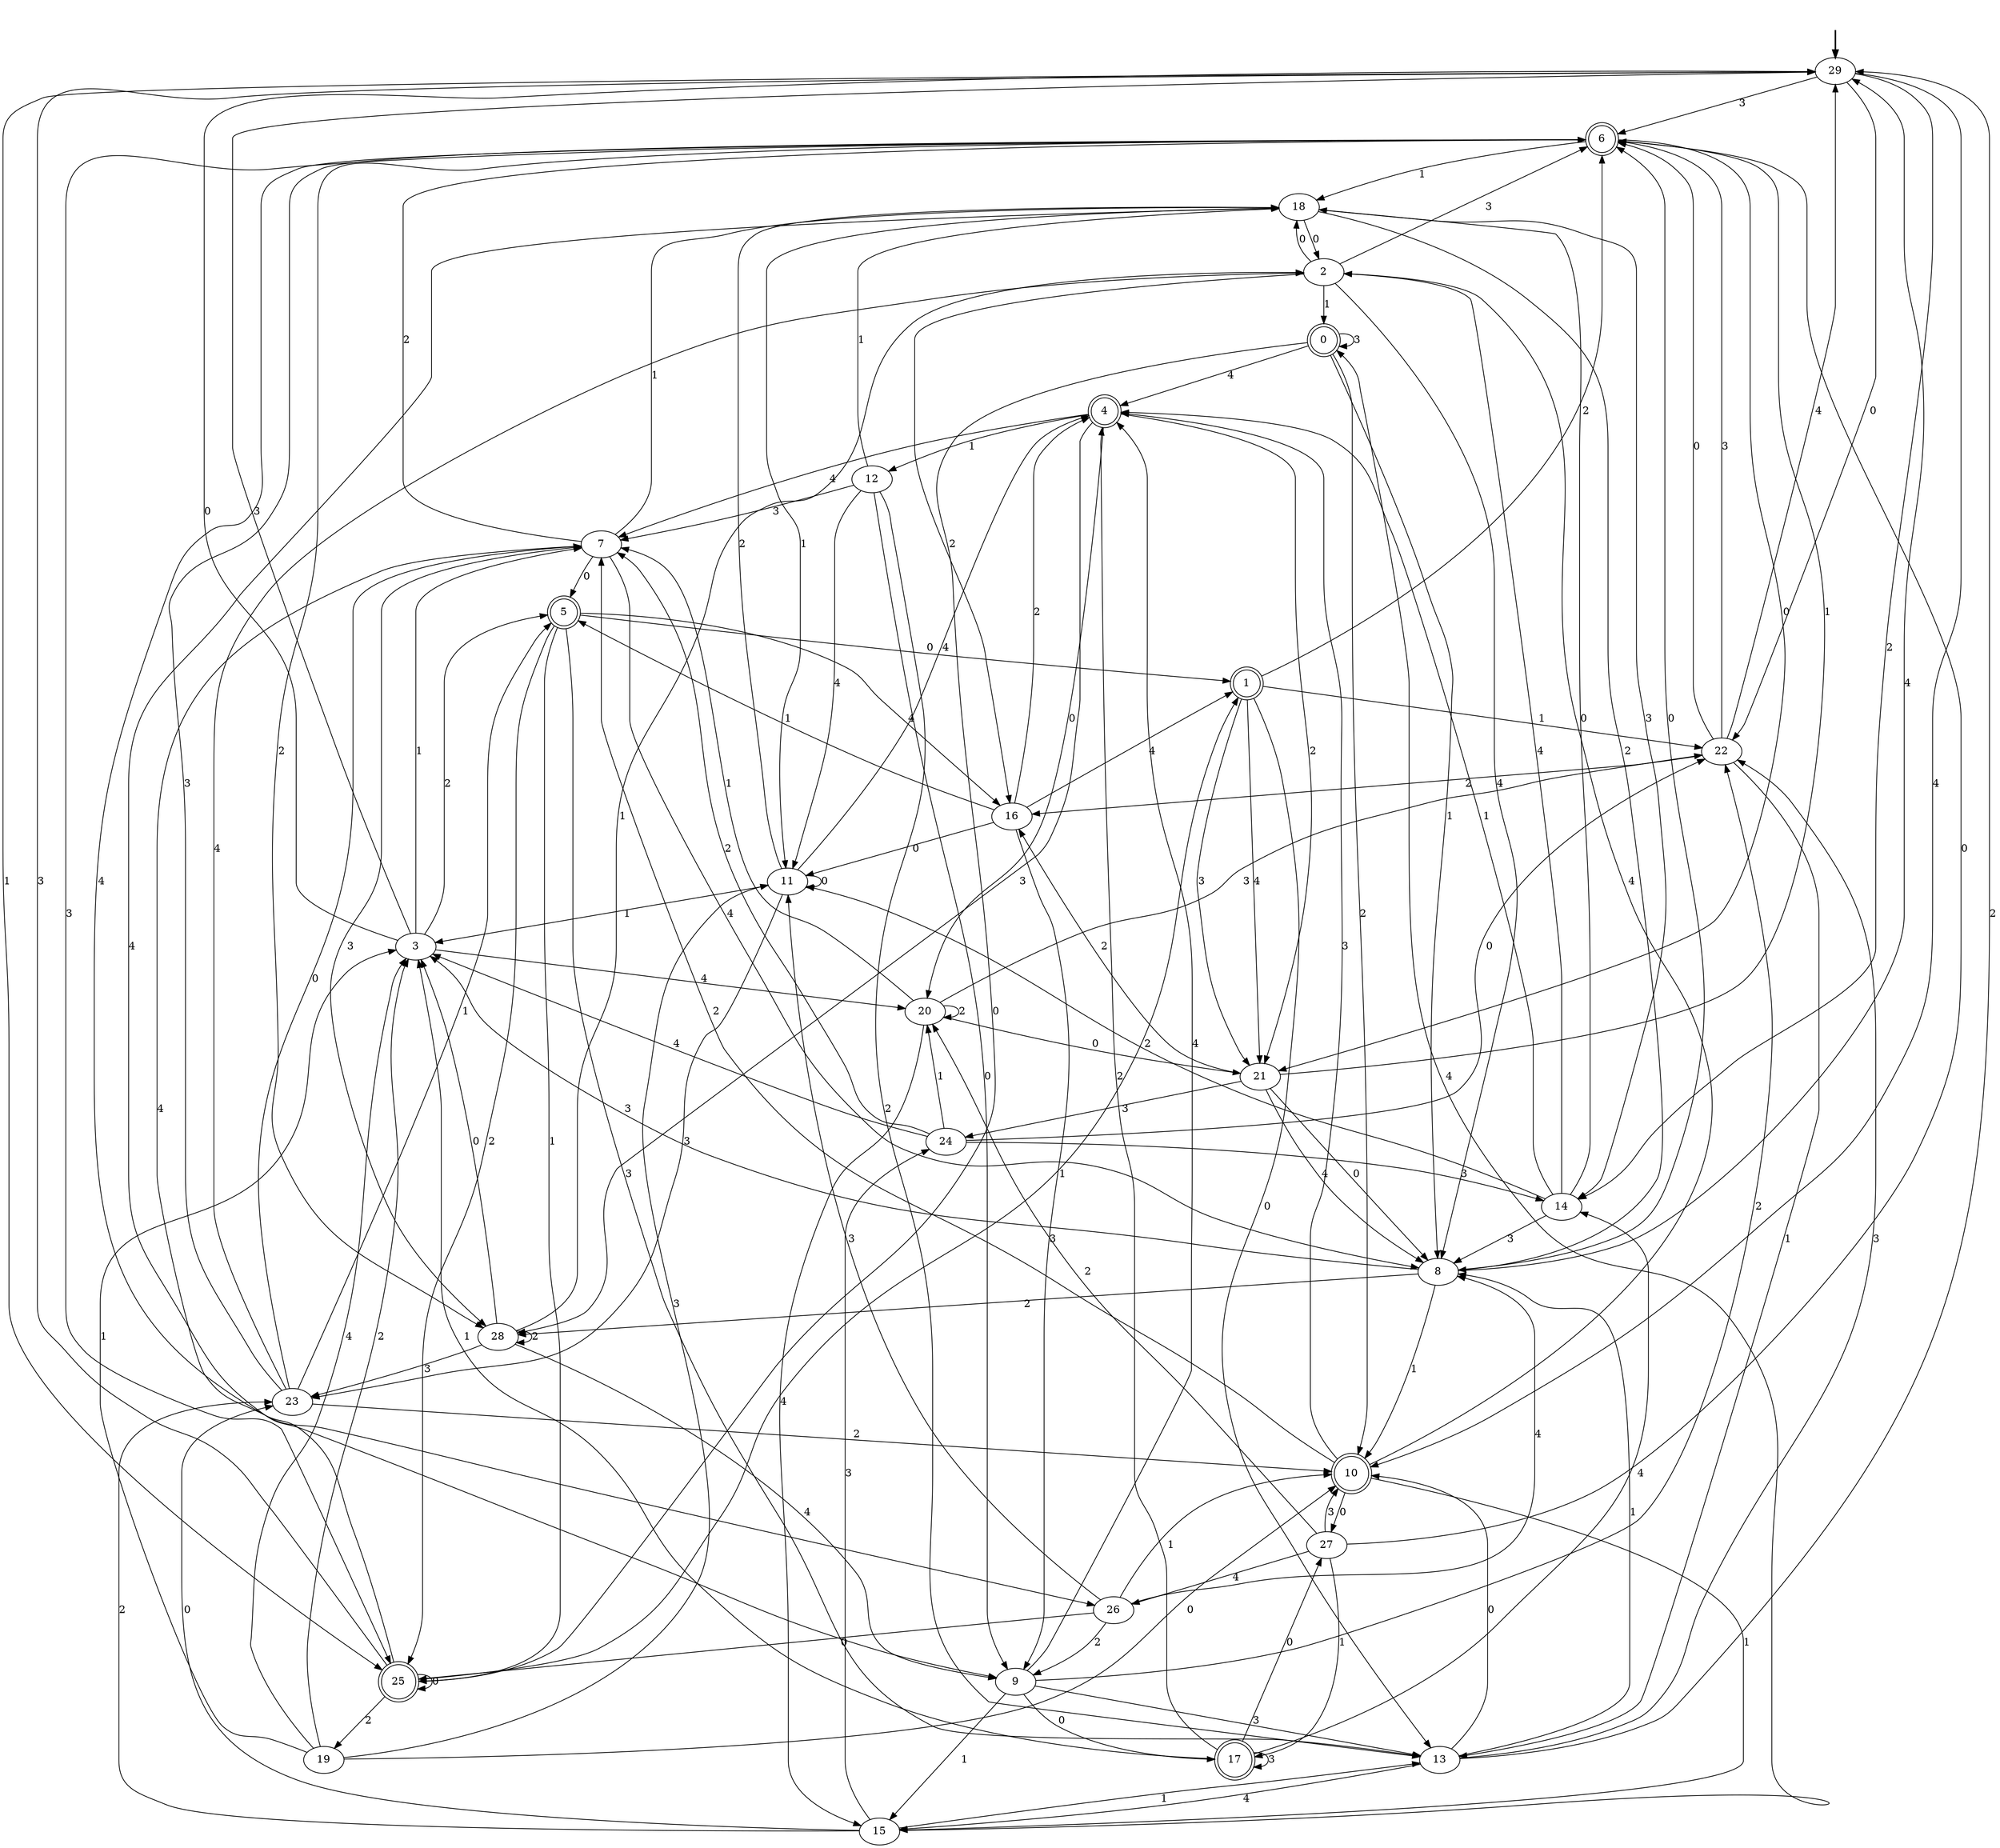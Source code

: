 digraph {
	fake [style=invisible]
	0 [shape=doublecircle]
	1 [shape=doublecircle]
	2
	3
	4 [shape=doublecircle]
	5 [shape=doublecircle]
	6 [shape=doublecircle]
	7
	8
	9
	10 [shape=doublecircle]
	11
	12
	13
	14
	15
	16
	17 [shape=doublecircle]
	18
	19
	20
	21
	22
	23
	24
	25 [shape=doublecircle]
	26
	27
	28
	29 [root=true]
	fake -> 29 [style=bold]
	27 -> 17 [label=1]
	28 -> 9 [label=4]
	16 -> 5 [label=1]
	11 -> 3 [label=1]
	18 -> 2 [label=0]
	22 -> 29 [label=4]
	17 -> 17 [label=3]
	11 -> 18 [label=2]
	24 -> 20 [label=1]
	20 -> 21 [label=0]
	3 -> 7 [label=1]
	28 -> 28 [label=2]
	7 -> 18 [label=1]
	5 -> 25 [label=1]
	8 -> 3 [label=3]
	1 -> 21 [label=3]
	3 -> 20 [label=4]
	24 -> 7 [label=2]
	12 -> 13 [label=2]
	9 -> 17 [label=0]
	1 -> 22 [label=1]
	7 -> 28 [label=3]
	8 -> 28 [label=2]
	14 -> 2 [label=4]
	0 -> 25 [label=0]
	25 -> 25 [label=0]
	0 -> 4 [label=4]
	24 -> 14 [label=3]
	25 -> 29 [label=3]
	22 -> 16 [label=2]
	13 -> 8 [label=1]
	13 -> 29 [label=2]
	24 -> 22 [label=0]
	29 -> 6 [label=3]
	15 -> 23 [label=2]
	12 -> 9 [label=0]
	23 -> 7 [label=0]
	7 -> 8 [label=4]
	29 -> 25 [label=1]
	18 -> 8 [label=2]
	16 -> 9 [label=3]
	27 -> 20 [label=2]
	8 -> 6 [label=0]
	9 -> 4 [label=4]
	24 -> 3 [label=4]
	18 -> 9 [label=4]
	10 -> 4 [label=3]
	10 -> 15 [label=1]
	15 -> 24 [label=3]
	19 -> 3 [label=2]
	20 -> 22 [label=3]
	1 -> 21 [label=4]
	4 -> 12 [label=1]
	3 -> 29 [label=3]
	19 -> 3 [label=1]
	0 -> 10 [label=2]
	21 -> 8 [label=0]
	20 -> 20 [label=2]
	25 -> 1 [label=1]
	4 -> 7 [label=4]
	23 -> 6 [label=3]
	14 -> 4 [label=1]
	11 -> 11 [label=0]
	16 -> 1 [label=4]
	20 -> 7 [label=1]
	21 -> 24 [label=3]
	27 -> 10 [label=3]
	17 -> 4 [label=2]
	26 -> 8 [label=4]
	8 -> 29 [label=4]
	22 -> 13 [label=1]
	25 -> 7 [label=4]
	28 -> 2 [label=1]
	15 -> 23 [label=0]
	6 -> 28 [label=2]
	2 -> 18 [label=0]
	4 -> 20 [label=0]
	19 -> 10 [label=0]
	11 -> 4 [label=4]
	16 -> 4 [label=2]
	29 -> 22 [label=0]
	14 -> 11 [label=2]
	29 -> 10 [label=4]
	15 -> 13 [label=1]
	10 -> 27 [label=0]
	5 -> 25 [label=2]
	2 -> 6 [label=3]
	17 -> 27 [label=0]
	6 -> 18 [label=1]
	5 -> 1 [label=0]
	6 -> 25 [label=3]
	25 -> 19 [label=2]
	27 -> 26 [label=4]
	23 -> 5 [label=1]
	12 -> 11 [label=4]
	18 -> 14 [label=3]
	20 -> 15 [label=4]
	28 -> 23 [label=3]
	29 -> 14 [label=2]
	21 -> 16 [label=2]
	9 -> 22 [label=2]
	13 -> 22 [label=3]
	27 -> 6 [label=0]
	7 -> 5 [label=0]
	21 -> 8 [label=4]
	1 -> 6 [label=2]
	5 -> 16 [label=4]
	2 -> 0 [label=1]
	4 -> 28 [label=3]
	23 -> 10 [label=2]
	28 -> 3 [label=0]
	12 -> 7 [label=3]
	12 -> 18 [label=1]
	23 -> 2 [label=4]
	26 -> 9 [label=2]
	9 -> 15 [label=1]
	17 -> 14 [label=4]
	10 -> 2 [label=4]
	11 -> 23 [label=3]
	15 -> 0 [label=4]
	0 -> 8 [label=1]
	16 -> 11 [label=0]
	14 -> 18 [label=0]
	3 -> 29 [label=0]
	21 -> 6 [label=1]
	19 -> 11 [label=3]
	13 -> 10 [label=0]
	22 -> 6 [label=0]
	18 -> 11 [label=1]
	9 -> 13 [label=3]
	0 -> 0 [label=3]
	17 -> 3 [label=1]
	7 -> 6 [label=2]
	6 -> 26 [label=4]
	2 -> 16 [label=2]
	6 -> 21 [label=0]
	2 -> 8 [label=4]
	26 -> 10 [label=1]
	4 -> 21 [label=2]
	1 -> 13 [label=0]
	22 -> 6 [label=3]
	8 -> 10 [label=1]
	10 -> 7 [label=2]
	14 -> 8 [label=3]
	19 -> 3 [label=4]
	26 -> 25 [label=0]
	3 -> 5 [label=2]
	5 -> 13 [label=3]
	26 -> 11 [label=3]
	13 -> 15 [label=4]
}
